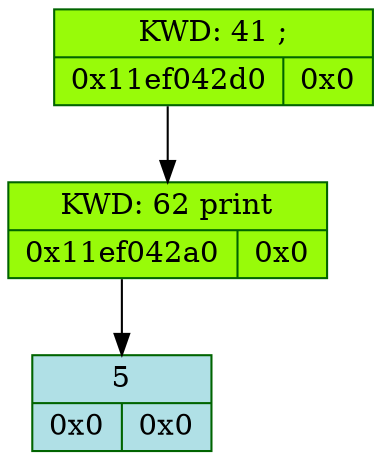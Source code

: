digraph D{
	rankdir = TB

	node_4814029568 [color = "darkgreen", style = "filled", shape = "record", fillcolor = "#98FB9" label = "{KWD: 41 ;  | {<fl4814029568> 0x11ef042d0 | <fr4814029568> 0x0}}"]
	node_4814029568: <fl4814029568> -> node_4814029520 [color = "black", arrowhead = "normal", label = ""]
	node_4814029520 [color = "darkgreen", style = "filled", shape = "record", fillcolor = "#98FB9" label = "{KWD: 62 print  | {<fl4814029520> 0x11ef042a0 | <fr4814029520> 0x0}}"]
	node_4814029520: <fl4814029520> -> node_4814029472 [color = "black", arrowhead = "normal", label = ""]
	node_4814029472 [color = "darkgreen", style = "filled", shape = "record", fillcolor = "#B0E0E6" label = "{5  | {<fl4814029472> 0x0 | <fr4814029472> 0x0}}"]
}